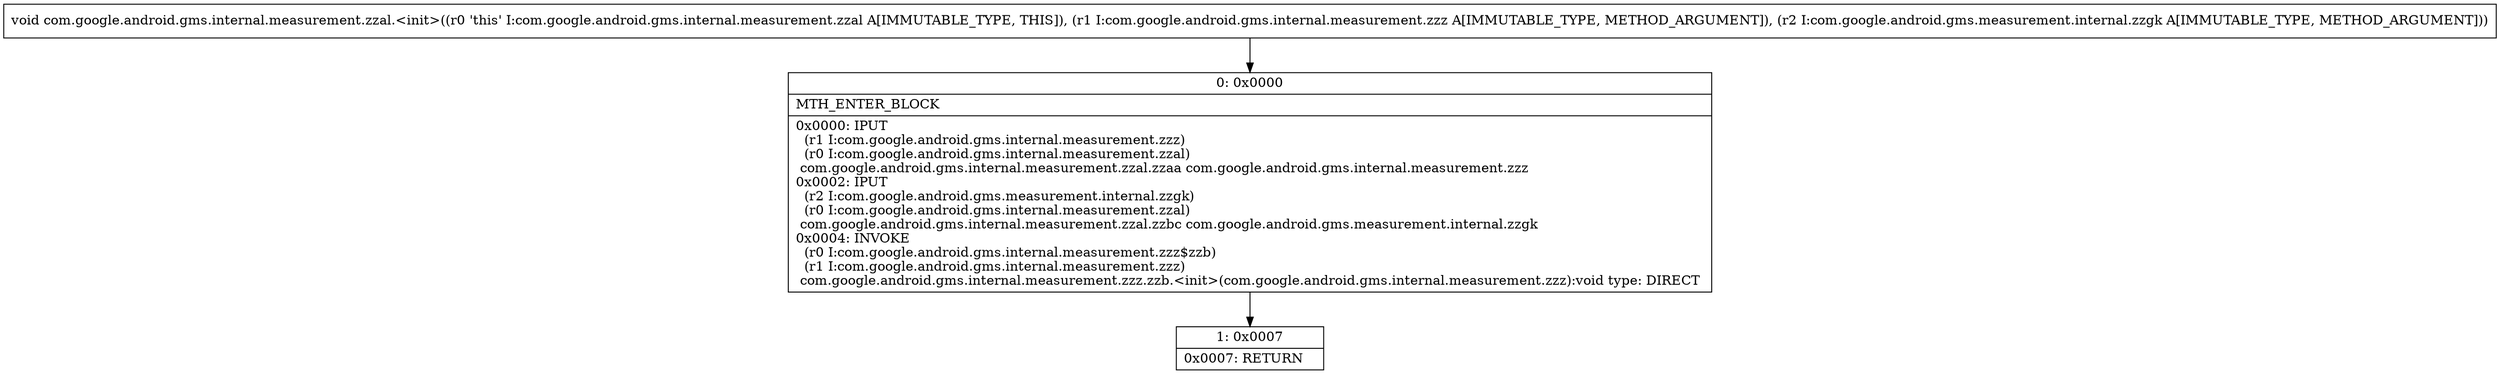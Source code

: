 digraph "CFG forcom.google.android.gms.internal.measurement.zzal.\<init\>(Lcom\/google\/android\/gms\/internal\/measurement\/zzz;Lcom\/google\/android\/gms\/measurement\/internal\/zzgk;)V" {
Node_0 [shape=record,label="{0\:\ 0x0000|MTH_ENTER_BLOCK\l|0x0000: IPUT  \l  (r1 I:com.google.android.gms.internal.measurement.zzz)\l  (r0 I:com.google.android.gms.internal.measurement.zzal)\l com.google.android.gms.internal.measurement.zzal.zzaa com.google.android.gms.internal.measurement.zzz \l0x0002: IPUT  \l  (r2 I:com.google.android.gms.measurement.internal.zzgk)\l  (r0 I:com.google.android.gms.internal.measurement.zzal)\l com.google.android.gms.internal.measurement.zzal.zzbc com.google.android.gms.measurement.internal.zzgk \l0x0004: INVOKE  \l  (r0 I:com.google.android.gms.internal.measurement.zzz$zzb)\l  (r1 I:com.google.android.gms.internal.measurement.zzz)\l com.google.android.gms.internal.measurement.zzz.zzb.\<init\>(com.google.android.gms.internal.measurement.zzz):void type: DIRECT \l}"];
Node_1 [shape=record,label="{1\:\ 0x0007|0x0007: RETURN   \l}"];
MethodNode[shape=record,label="{void com.google.android.gms.internal.measurement.zzal.\<init\>((r0 'this' I:com.google.android.gms.internal.measurement.zzal A[IMMUTABLE_TYPE, THIS]), (r1 I:com.google.android.gms.internal.measurement.zzz A[IMMUTABLE_TYPE, METHOD_ARGUMENT]), (r2 I:com.google.android.gms.measurement.internal.zzgk A[IMMUTABLE_TYPE, METHOD_ARGUMENT])) }"];
MethodNode -> Node_0;
Node_0 -> Node_1;
}

